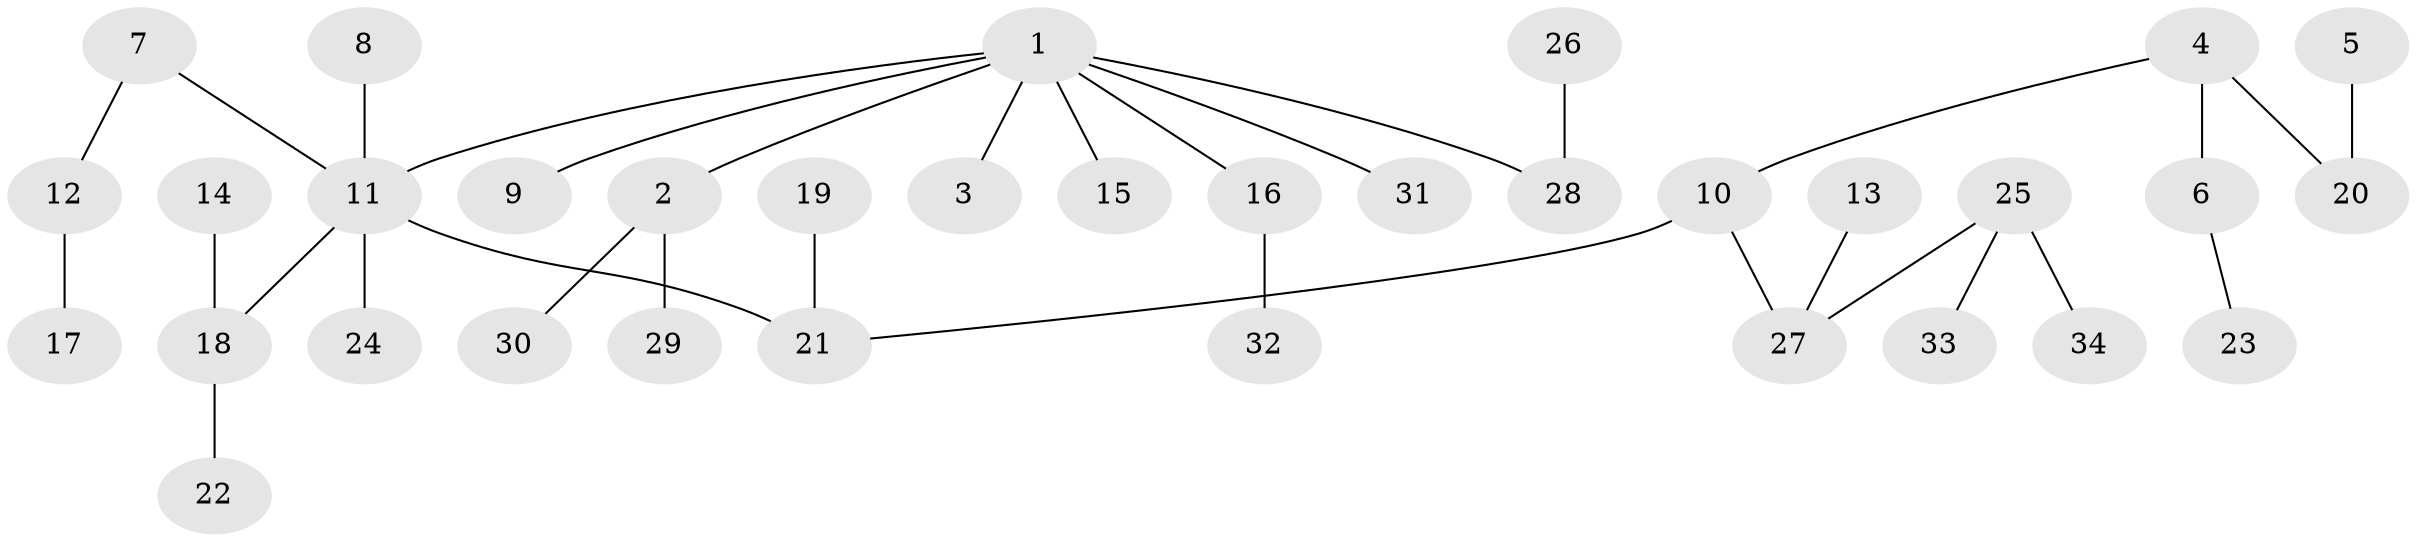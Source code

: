 // original degree distribution, {5: 0.04477611940298507, 7: 0.014925373134328358, 4: 0.05970149253731343, 2: 0.22388059701492538, 3: 0.14925373134328357, 1: 0.5074626865671642}
// Generated by graph-tools (version 1.1) at 2025/50/03/09/25 03:50:24]
// undirected, 34 vertices, 33 edges
graph export_dot {
graph [start="1"]
  node [color=gray90,style=filled];
  1;
  2;
  3;
  4;
  5;
  6;
  7;
  8;
  9;
  10;
  11;
  12;
  13;
  14;
  15;
  16;
  17;
  18;
  19;
  20;
  21;
  22;
  23;
  24;
  25;
  26;
  27;
  28;
  29;
  30;
  31;
  32;
  33;
  34;
  1 -- 2 [weight=1.0];
  1 -- 3 [weight=1.0];
  1 -- 9 [weight=1.0];
  1 -- 11 [weight=1.0];
  1 -- 15 [weight=1.0];
  1 -- 16 [weight=1.0];
  1 -- 28 [weight=1.0];
  1 -- 31 [weight=1.0];
  2 -- 29 [weight=1.0];
  2 -- 30 [weight=1.0];
  4 -- 6 [weight=1.0];
  4 -- 10 [weight=1.0];
  4 -- 20 [weight=1.0];
  5 -- 20 [weight=1.0];
  6 -- 23 [weight=1.0];
  7 -- 11 [weight=1.0];
  7 -- 12 [weight=1.0];
  8 -- 11 [weight=1.0];
  10 -- 21 [weight=1.0];
  10 -- 27 [weight=1.0];
  11 -- 18 [weight=1.0];
  11 -- 21 [weight=1.0];
  11 -- 24 [weight=1.0];
  12 -- 17 [weight=1.0];
  13 -- 27 [weight=1.0];
  14 -- 18 [weight=1.0];
  16 -- 32 [weight=1.0];
  18 -- 22 [weight=1.0];
  19 -- 21 [weight=1.0];
  25 -- 27 [weight=1.0];
  25 -- 33 [weight=1.0];
  25 -- 34 [weight=1.0];
  26 -- 28 [weight=1.0];
}
